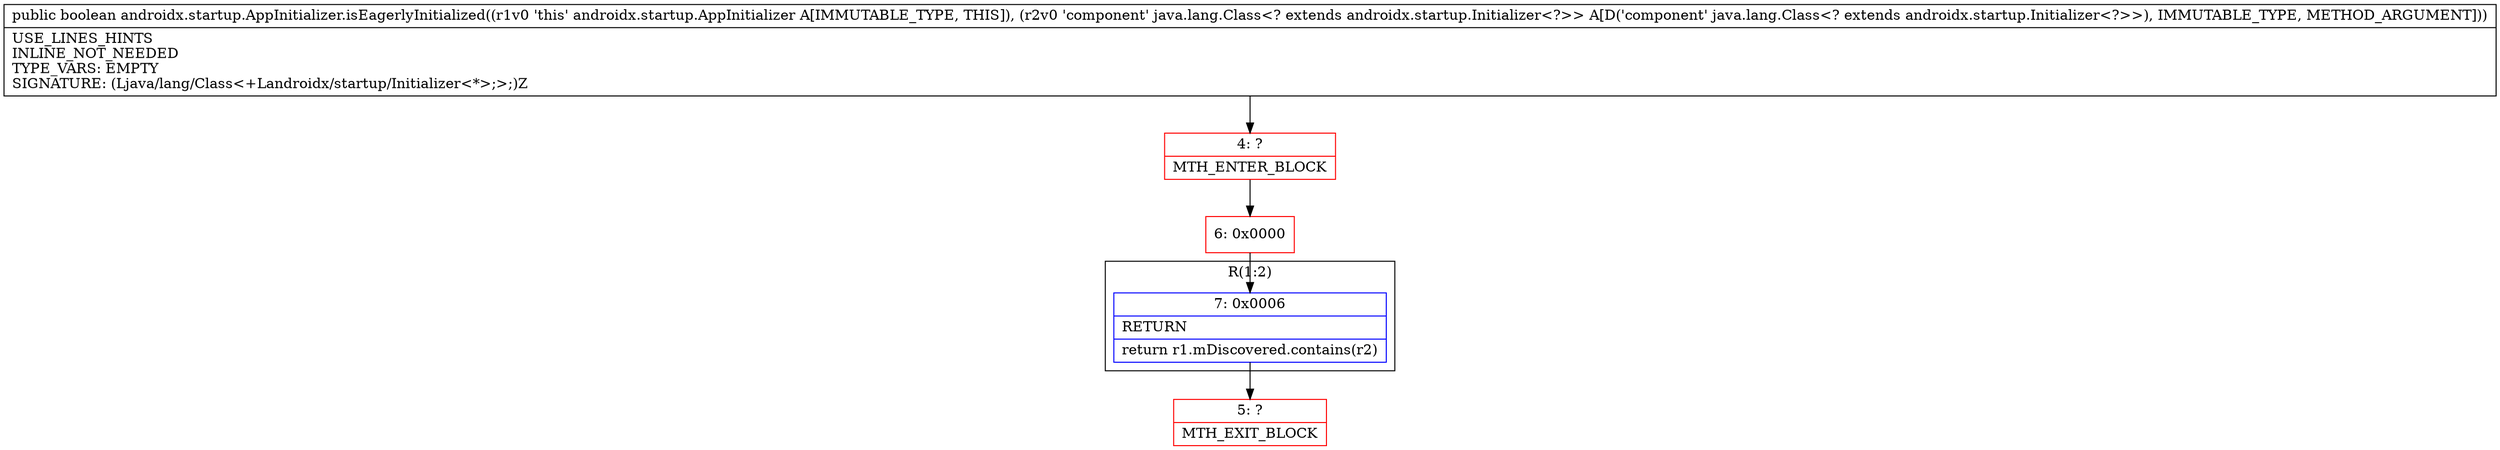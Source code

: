 digraph "CFG forandroidx.startup.AppInitializer.isEagerlyInitialized(Ljava\/lang\/Class;)Z" {
subgraph cluster_Region_271006984 {
label = "R(1:2)";
node [shape=record,color=blue];
Node_7 [shape=record,label="{7\:\ 0x0006|RETURN\l|return r1.mDiscovered.contains(r2)\l}"];
}
Node_4 [shape=record,color=red,label="{4\:\ ?|MTH_ENTER_BLOCK\l}"];
Node_6 [shape=record,color=red,label="{6\:\ 0x0000}"];
Node_5 [shape=record,color=red,label="{5\:\ ?|MTH_EXIT_BLOCK\l}"];
MethodNode[shape=record,label="{public boolean androidx.startup.AppInitializer.isEagerlyInitialized((r1v0 'this' androidx.startup.AppInitializer A[IMMUTABLE_TYPE, THIS]), (r2v0 'component' java.lang.Class\<? extends androidx.startup.Initializer\<?\>\> A[D('component' java.lang.Class\<? extends androidx.startup.Initializer\<?\>\>), IMMUTABLE_TYPE, METHOD_ARGUMENT]))  | USE_LINES_HINTS\lINLINE_NOT_NEEDED\lTYPE_VARS: EMPTY\lSIGNATURE: (Ljava\/lang\/Class\<+Landroidx\/startup\/Initializer\<*\>;\>;)Z\l}"];
MethodNode -> Node_4;Node_7 -> Node_5;
Node_4 -> Node_6;
Node_6 -> Node_7;
}

